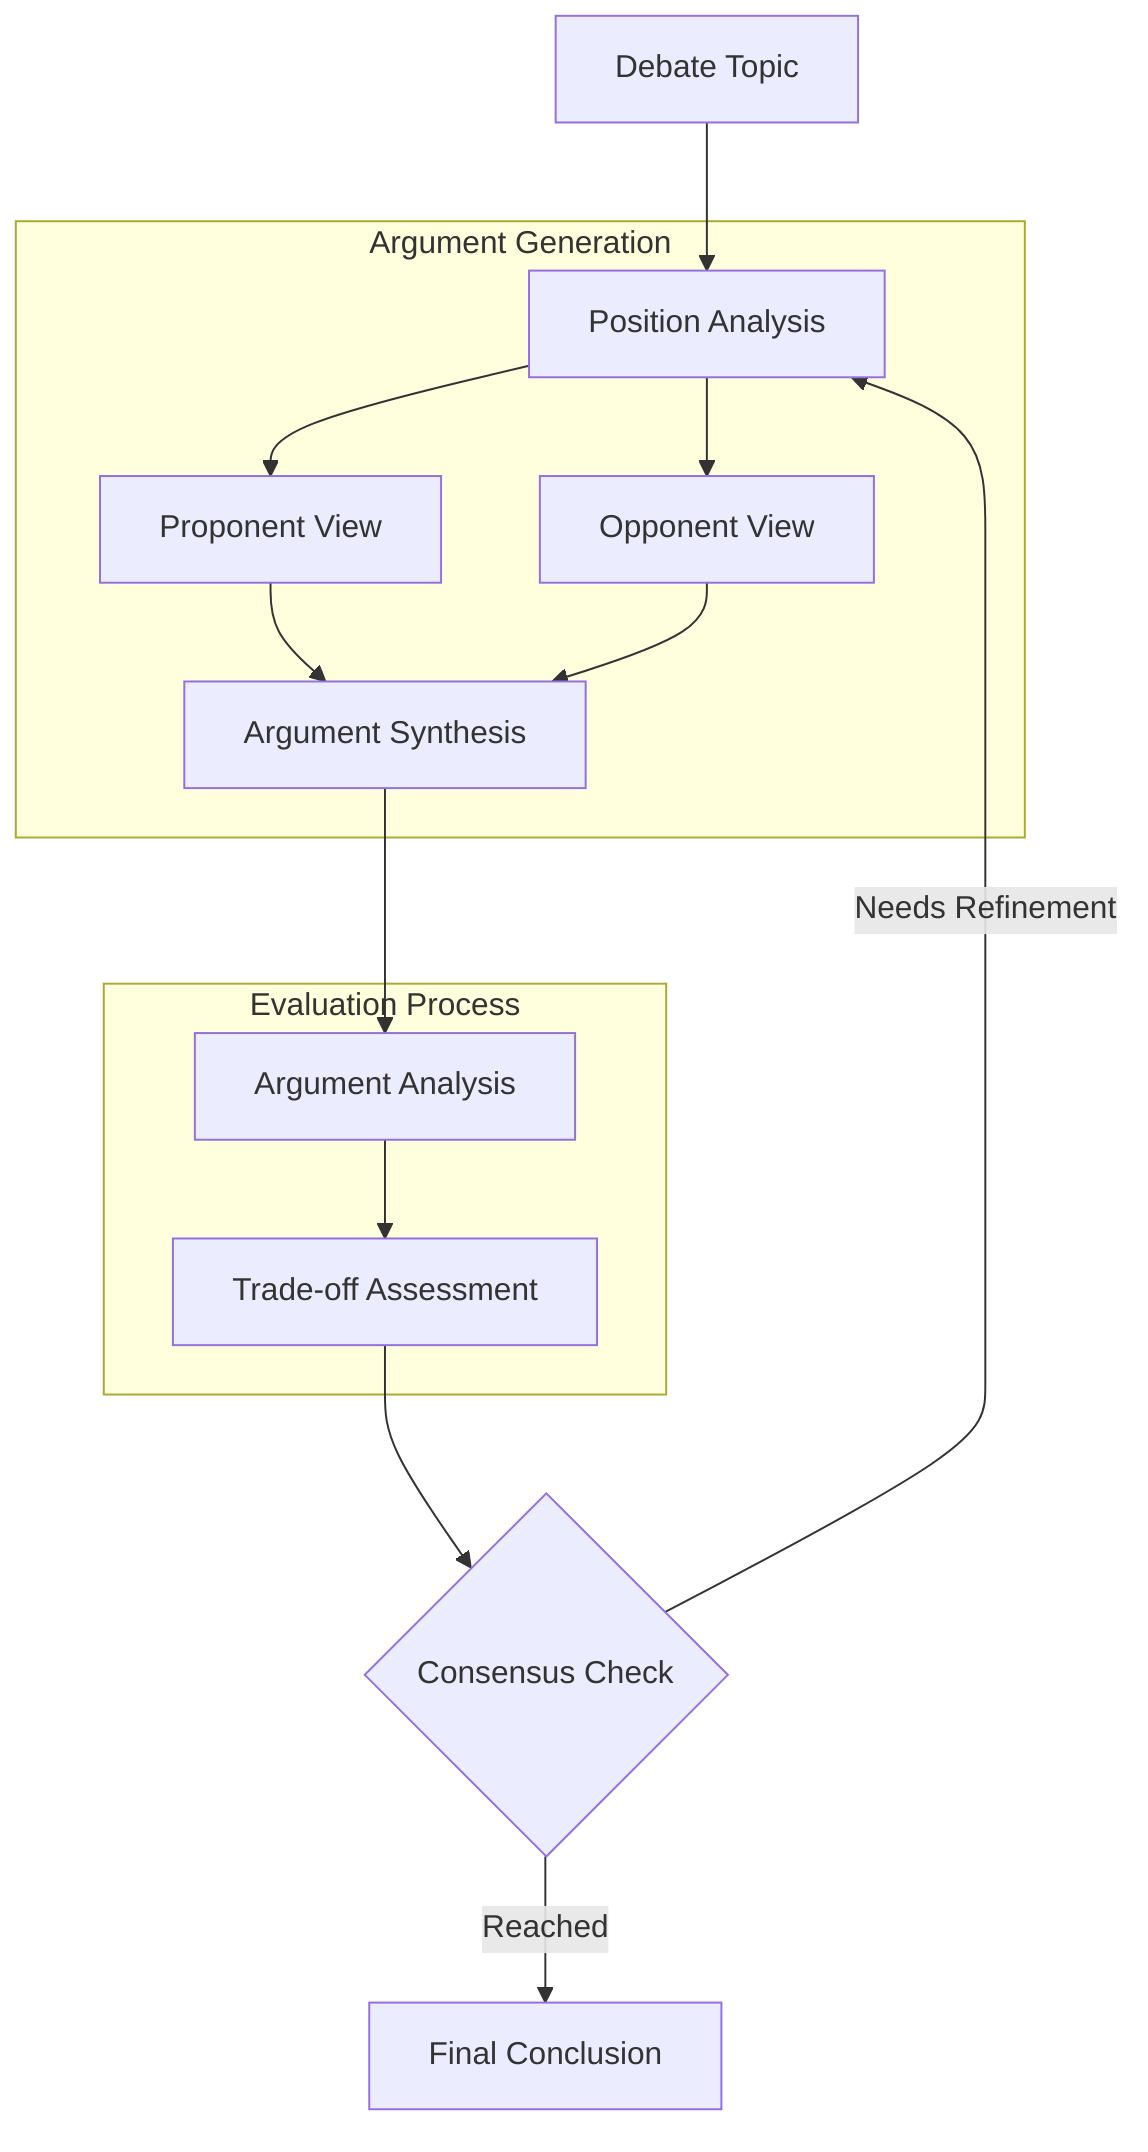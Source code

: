 flowchart TD
    A[Debate Topic] --> B[Position Analysis]
    
    subgraph Argument Generation
        B --> C[Proponent View]
        B --> D[Opponent View]
        C --> E[Argument Synthesis]
        D --> E
    end
    
    subgraph Evaluation Process
        E --> F[Argument Analysis]
        F --> G[Trade-off Assessment]
    end
    
    G --> H{Consensus Check}
    H -->|Reached| I[Final Conclusion]
    H -->|Needs Refinement| B